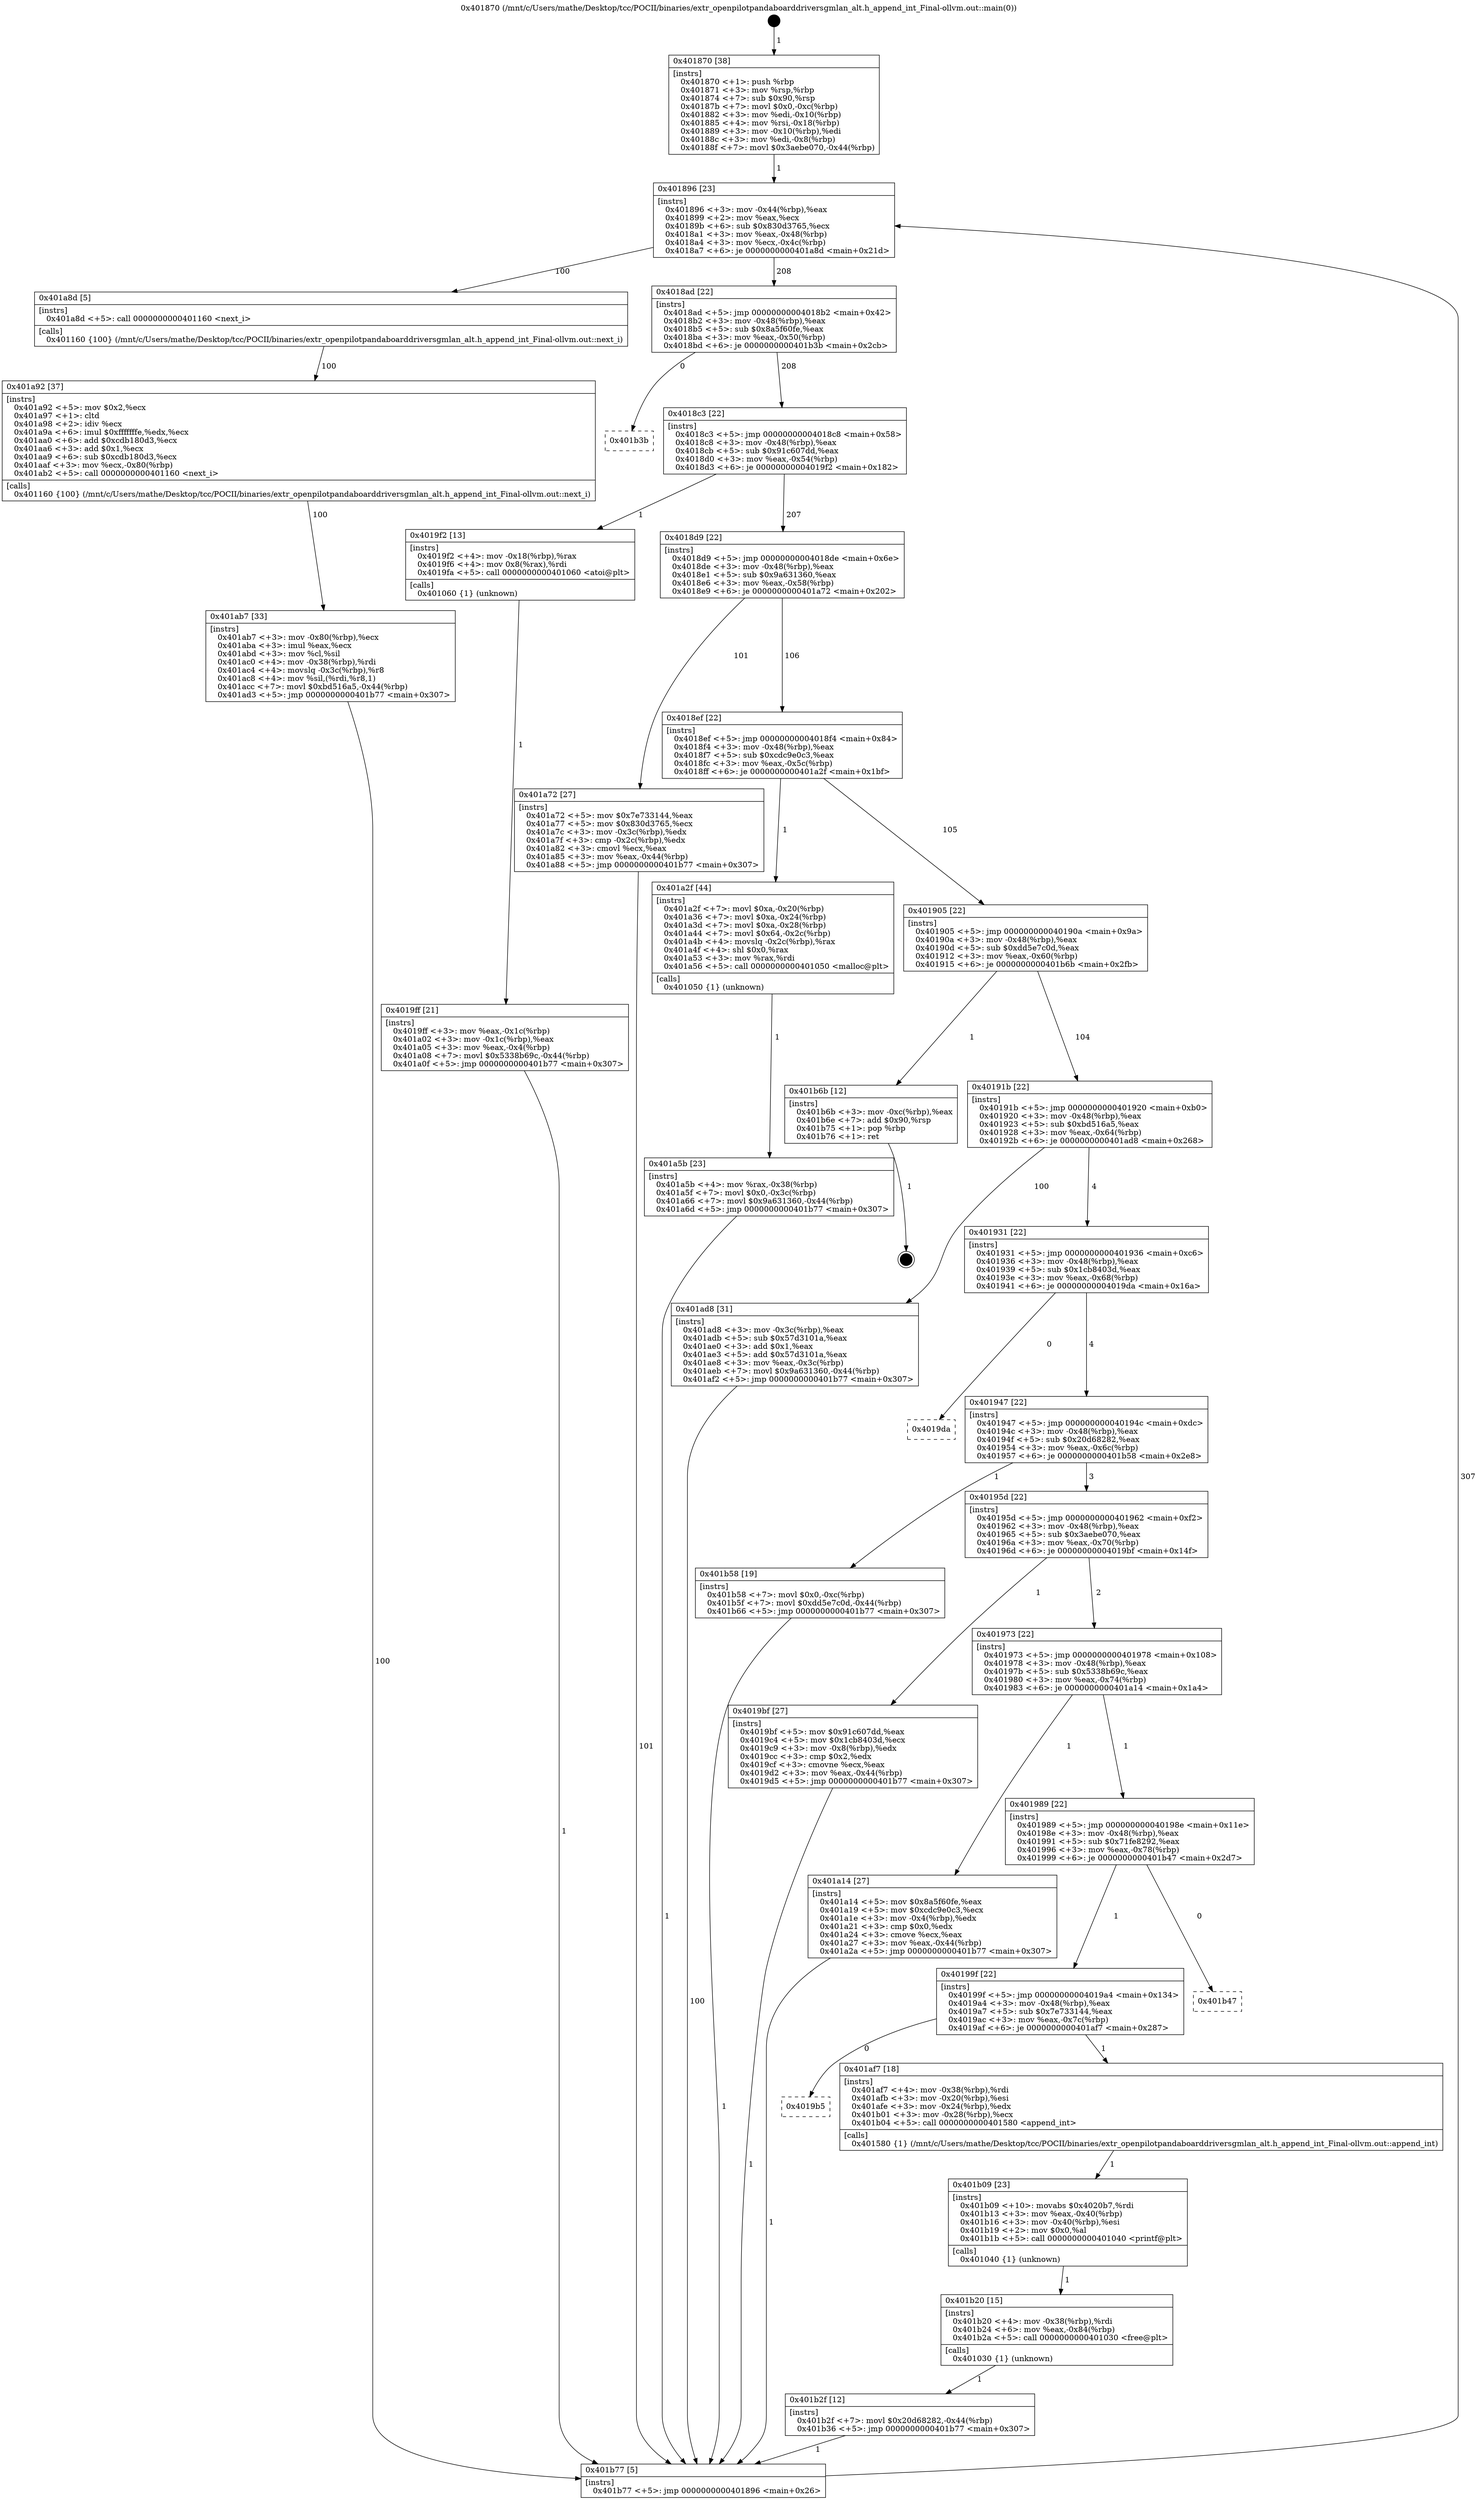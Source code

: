 digraph "0x401870" {
  label = "0x401870 (/mnt/c/Users/mathe/Desktop/tcc/POCII/binaries/extr_openpilotpandaboarddriversgmlan_alt.h_append_int_Final-ollvm.out::main(0))"
  labelloc = "t"
  node[shape=record]

  Entry [label="",width=0.3,height=0.3,shape=circle,fillcolor=black,style=filled]
  "0x401896" [label="{
     0x401896 [23]\l
     | [instrs]\l
     &nbsp;&nbsp;0x401896 \<+3\>: mov -0x44(%rbp),%eax\l
     &nbsp;&nbsp;0x401899 \<+2\>: mov %eax,%ecx\l
     &nbsp;&nbsp;0x40189b \<+6\>: sub $0x830d3765,%ecx\l
     &nbsp;&nbsp;0x4018a1 \<+3\>: mov %eax,-0x48(%rbp)\l
     &nbsp;&nbsp;0x4018a4 \<+3\>: mov %ecx,-0x4c(%rbp)\l
     &nbsp;&nbsp;0x4018a7 \<+6\>: je 0000000000401a8d \<main+0x21d\>\l
  }"]
  "0x401a8d" [label="{
     0x401a8d [5]\l
     | [instrs]\l
     &nbsp;&nbsp;0x401a8d \<+5\>: call 0000000000401160 \<next_i\>\l
     | [calls]\l
     &nbsp;&nbsp;0x401160 \{100\} (/mnt/c/Users/mathe/Desktop/tcc/POCII/binaries/extr_openpilotpandaboarddriversgmlan_alt.h_append_int_Final-ollvm.out::next_i)\l
  }"]
  "0x4018ad" [label="{
     0x4018ad [22]\l
     | [instrs]\l
     &nbsp;&nbsp;0x4018ad \<+5\>: jmp 00000000004018b2 \<main+0x42\>\l
     &nbsp;&nbsp;0x4018b2 \<+3\>: mov -0x48(%rbp),%eax\l
     &nbsp;&nbsp;0x4018b5 \<+5\>: sub $0x8a5f60fe,%eax\l
     &nbsp;&nbsp;0x4018ba \<+3\>: mov %eax,-0x50(%rbp)\l
     &nbsp;&nbsp;0x4018bd \<+6\>: je 0000000000401b3b \<main+0x2cb\>\l
  }"]
  Exit [label="",width=0.3,height=0.3,shape=circle,fillcolor=black,style=filled,peripheries=2]
  "0x401b3b" [label="{
     0x401b3b\l
  }", style=dashed]
  "0x4018c3" [label="{
     0x4018c3 [22]\l
     | [instrs]\l
     &nbsp;&nbsp;0x4018c3 \<+5\>: jmp 00000000004018c8 \<main+0x58\>\l
     &nbsp;&nbsp;0x4018c8 \<+3\>: mov -0x48(%rbp),%eax\l
     &nbsp;&nbsp;0x4018cb \<+5\>: sub $0x91c607dd,%eax\l
     &nbsp;&nbsp;0x4018d0 \<+3\>: mov %eax,-0x54(%rbp)\l
     &nbsp;&nbsp;0x4018d3 \<+6\>: je 00000000004019f2 \<main+0x182\>\l
  }"]
  "0x401b2f" [label="{
     0x401b2f [12]\l
     | [instrs]\l
     &nbsp;&nbsp;0x401b2f \<+7\>: movl $0x20d68282,-0x44(%rbp)\l
     &nbsp;&nbsp;0x401b36 \<+5\>: jmp 0000000000401b77 \<main+0x307\>\l
  }"]
  "0x4019f2" [label="{
     0x4019f2 [13]\l
     | [instrs]\l
     &nbsp;&nbsp;0x4019f2 \<+4\>: mov -0x18(%rbp),%rax\l
     &nbsp;&nbsp;0x4019f6 \<+4\>: mov 0x8(%rax),%rdi\l
     &nbsp;&nbsp;0x4019fa \<+5\>: call 0000000000401060 \<atoi@plt\>\l
     | [calls]\l
     &nbsp;&nbsp;0x401060 \{1\} (unknown)\l
  }"]
  "0x4018d9" [label="{
     0x4018d9 [22]\l
     | [instrs]\l
     &nbsp;&nbsp;0x4018d9 \<+5\>: jmp 00000000004018de \<main+0x6e\>\l
     &nbsp;&nbsp;0x4018de \<+3\>: mov -0x48(%rbp),%eax\l
     &nbsp;&nbsp;0x4018e1 \<+5\>: sub $0x9a631360,%eax\l
     &nbsp;&nbsp;0x4018e6 \<+3\>: mov %eax,-0x58(%rbp)\l
     &nbsp;&nbsp;0x4018e9 \<+6\>: je 0000000000401a72 \<main+0x202\>\l
  }"]
  "0x401b20" [label="{
     0x401b20 [15]\l
     | [instrs]\l
     &nbsp;&nbsp;0x401b20 \<+4\>: mov -0x38(%rbp),%rdi\l
     &nbsp;&nbsp;0x401b24 \<+6\>: mov %eax,-0x84(%rbp)\l
     &nbsp;&nbsp;0x401b2a \<+5\>: call 0000000000401030 \<free@plt\>\l
     | [calls]\l
     &nbsp;&nbsp;0x401030 \{1\} (unknown)\l
  }"]
  "0x401a72" [label="{
     0x401a72 [27]\l
     | [instrs]\l
     &nbsp;&nbsp;0x401a72 \<+5\>: mov $0x7e733144,%eax\l
     &nbsp;&nbsp;0x401a77 \<+5\>: mov $0x830d3765,%ecx\l
     &nbsp;&nbsp;0x401a7c \<+3\>: mov -0x3c(%rbp),%edx\l
     &nbsp;&nbsp;0x401a7f \<+3\>: cmp -0x2c(%rbp),%edx\l
     &nbsp;&nbsp;0x401a82 \<+3\>: cmovl %ecx,%eax\l
     &nbsp;&nbsp;0x401a85 \<+3\>: mov %eax,-0x44(%rbp)\l
     &nbsp;&nbsp;0x401a88 \<+5\>: jmp 0000000000401b77 \<main+0x307\>\l
  }"]
  "0x4018ef" [label="{
     0x4018ef [22]\l
     | [instrs]\l
     &nbsp;&nbsp;0x4018ef \<+5\>: jmp 00000000004018f4 \<main+0x84\>\l
     &nbsp;&nbsp;0x4018f4 \<+3\>: mov -0x48(%rbp),%eax\l
     &nbsp;&nbsp;0x4018f7 \<+5\>: sub $0xcdc9e0c3,%eax\l
     &nbsp;&nbsp;0x4018fc \<+3\>: mov %eax,-0x5c(%rbp)\l
     &nbsp;&nbsp;0x4018ff \<+6\>: je 0000000000401a2f \<main+0x1bf\>\l
  }"]
  "0x401b09" [label="{
     0x401b09 [23]\l
     | [instrs]\l
     &nbsp;&nbsp;0x401b09 \<+10\>: movabs $0x4020b7,%rdi\l
     &nbsp;&nbsp;0x401b13 \<+3\>: mov %eax,-0x40(%rbp)\l
     &nbsp;&nbsp;0x401b16 \<+3\>: mov -0x40(%rbp),%esi\l
     &nbsp;&nbsp;0x401b19 \<+2\>: mov $0x0,%al\l
     &nbsp;&nbsp;0x401b1b \<+5\>: call 0000000000401040 \<printf@plt\>\l
     | [calls]\l
     &nbsp;&nbsp;0x401040 \{1\} (unknown)\l
  }"]
  "0x401a2f" [label="{
     0x401a2f [44]\l
     | [instrs]\l
     &nbsp;&nbsp;0x401a2f \<+7\>: movl $0xa,-0x20(%rbp)\l
     &nbsp;&nbsp;0x401a36 \<+7\>: movl $0xa,-0x24(%rbp)\l
     &nbsp;&nbsp;0x401a3d \<+7\>: movl $0xa,-0x28(%rbp)\l
     &nbsp;&nbsp;0x401a44 \<+7\>: movl $0x64,-0x2c(%rbp)\l
     &nbsp;&nbsp;0x401a4b \<+4\>: movslq -0x2c(%rbp),%rax\l
     &nbsp;&nbsp;0x401a4f \<+4\>: shl $0x0,%rax\l
     &nbsp;&nbsp;0x401a53 \<+3\>: mov %rax,%rdi\l
     &nbsp;&nbsp;0x401a56 \<+5\>: call 0000000000401050 \<malloc@plt\>\l
     | [calls]\l
     &nbsp;&nbsp;0x401050 \{1\} (unknown)\l
  }"]
  "0x401905" [label="{
     0x401905 [22]\l
     | [instrs]\l
     &nbsp;&nbsp;0x401905 \<+5\>: jmp 000000000040190a \<main+0x9a\>\l
     &nbsp;&nbsp;0x40190a \<+3\>: mov -0x48(%rbp),%eax\l
     &nbsp;&nbsp;0x40190d \<+5\>: sub $0xdd5e7c0d,%eax\l
     &nbsp;&nbsp;0x401912 \<+3\>: mov %eax,-0x60(%rbp)\l
     &nbsp;&nbsp;0x401915 \<+6\>: je 0000000000401b6b \<main+0x2fb\>\l
  }"]
  "0x4019b5" [label="{
     0x4019b5\l
  }", style=dashed]
  "0x401b6b" [label="{
     0x401b6b [12]\l
     | [instrs]\l
     &nbsp;&nbsp;0x401b6b \<+3\>: mov -0xc(%rbp),%eax\l
     &nbsp;&nbsp;0x401b6e \<+7\>: add $0x90,%rsp\l
     &nbsp;&nbsp;0x401b75 \<+1\>: pop %rbp\l
     &nbsp;&nbsp;0x401b76 \<+1\>: ret\l
  }"]
  "0x40191b" [label="{
     0x40191b [22]\l
     | [instrs]\l
     &nbsp;&nbsp;0x40191b \<+5\>: jmp 0000000000401920 \<main+0xb0\>\l
     &nbsp;&nbsp;0x401920 \<+3\>: mov -0x48(%rbp),%eax\l
     &nbsp;&nbsp;0x401923 \<+5\>: sub $0xbd516a5,%eax\l
     &nbsp;&nbsp;0x401928 \<+3\>: mov %eax,-0x64(%rbp)\l
     &nbsp;&nbsp;0x40192b \<+6\>: je 0000000000401ad8 \<main+0x268\>\l
  }"]
  "0x401af7" [label="{
     0x401af7 [18]\l
     | [instrs]\l
     &nbsp;&nbsp;0x401af7 \<+4\>: mov -0x38(%rbp),%rdi\l
     &nbsp;&nbsp;0x401afb \<+3\>: mov -0x20(%rbp),%esi\l
     &nbsp;&nbsp;0x401afe \<+3\>: mov -0x24(%rbp),%edx\l
     &nbsp;&nbsp;0x401b01 \<+3\>: mov -0x28(%rbp),%ecx\l
     &nbsp;&nbsp;0x401b04 \<+5\>: call 0000000000401580 \<append_int\>\l
     | [calls]\l
     &nbsp;&nbsp;0x401580 \{1\} (/mnt/c/Users/mathe/Desktop/tcc/POCII/binaries/extr_openpilotpandaboarddriversgmlan_alt.h_append_int_Final-ollvm.out::append_int)\l
  }"]
  "0x401ad8" [label="{
     0x401ad8 [31]\l
     | [instrs]\l
     &nbsp;&nbsp;0x401ad8 \<+3\>: mov -0x3c(%rbp),%eax\l
     &nbsp;&nbsp;0x401adb \<+5\>: sub $0x57d3101a,%eax\l
     &nbsp;&nbsp;0x401ae0 \<+3\>: add $0x1,%eax\l
     &nbsp;&nbsp;0x401ae3 \<+5\>: add $0x57d3101a,%eax\l
     &nbsp;&nbsp;0x401ae8 \<+3\>: mov %eax,-0x3c(%rbp)\l
     &nbsp;&nbsp;0x401aeb \<+7\>: movl $0x9a631360,-0x44(%rbp)\l
     &nbsp;&nbsp;0x401af2 \<+5\>: jmp 0000000000401b77 \<main+0x307\>\l
  }"]
  "0x401931" [label="{
     0x401931 [22]\l
     | [instrs]\l
     &nbsp;&nbsp;0x401931 \<+5\>: jmp 0000000000401936 \<main+0xc6\>\l
     &nbsp;&nbsp;0x401936 \<+3\>: mov -0x48(%rbp),%eax\l
     &nbsp;&nbsp;0x401939 \<+5\>: sub $0x1cb8403d,%eax\l
     &nbsp;&nbsp;0x40193e \<+3\>: mov %eax,-0x68(%rbp)\l
     &nbsp;&nbsp;0x401941 \<+6\>: je 00000000004019da \<main+0x16a\>\l
  }"]
  "0x40199f" [label="{
     0x40199f [22]\l
     | [instrs]\l
     &nbsp;&nbsp;0x40199f \<+5\>: jmp 00000000004019a4 \<main+0x134\>\l
     &nbsp;&nbsp;0x4019a4 \<+3\>: mov -0x48(%rbp),%eax\l
     &nbsp;&nbsp;0x4019a7 \<+5\>: sub $0x7e733144,%eax\l
     &nbsp;&nbsp;0x4019ac \<+3\>: mov %eax,-0x7c(%rbp)\l
     &nbsp;&nbsp;0x4019af \<+6\>: je 0000000000401af7 \<main+0x287\>\l
  }"]
  "0x4019da" [label="{
     0x4019da\l
  }", style=dashed]
  "0x401947" [label="{
     0x401947 [22]\l
     | [instrs]\l
     &nbsp;&nbsp;0x401947 \<+5\>: jmp 000000000040194c \<main+0xdc\>\l
     &nbsp;&nbsp;0x40194c \<+3\>: mov -0x48(%rbp),%eax\l
     &nbsp;&nbsp;0x40194f \<+5\>: sub $0x20d68282,%eax\l
     &nbsp;&nbsp;0x401954 \<+3\>: mov %eax,-0x6c(%rbp)\l
     &nbsp;&nbsp;0x401957 \<+6\>: je 0000000000401b58 \<main+0x2e8\>\l
  }"]
  "0x401b47" [label="{
     0x401b47\l
  }", style=dashed]
  "0x401b58" [label="{
     0x401b58 [19]\l
     | [instrs]\l
     &nbsp;&nbsp;0x401b58 \<+7\>: movl $0x0,-0xc(%rbp)\l
     &nbsp;&nbsp;0x401b5f \<+7\>: movl $0xdd5e7c0d,-0x44(%rbp)\l
     &nbsp;&nbsp;0x401b66 \<+5\>: jmp 0000000000401b77 \<main+0x307\>\l
  }"]
  "0x40195d" [label="{
     0x40195d [22]\l
     | [instrs]\l
     &nbsp;&nbsp;0x40195d \<+5\>: jmp 0000000000401962 \<main+0xf2\>\l
     &nbsp;&nbsp;0x401962 \<+3\>: mov -0x48(%rbp),%eax\l
     &nbsp;&nbsp;0x401965 \<+5\>: sub $0x3aebe070,%eax\l
     &nbsp;&nbsp;0x40196a \<+3\>: mov %eax,-0x70(%rbp)\l
     &nbsp;&nbsp;0x40196d \<+6\>: je 00000000004019bf \<main+0x14f\>\l
  }"]
  "0x401ab7" [label="{
     0x401ab7 [33]\l
     | [instrs]\l
     &nbsp;&nbsp;0x401ab7 \<+3\>: mov -0x80(%rbp),%ecx\l
     &nbsp;&nbsp;0x401aba \<+3\>: imul %eax,%ecx\l
     &nbsp;&nbsp;0x401abd \<+3\>: mov %cl,%sil\l
     &nbsp;&nbsp;0x401ac0 \<+4\>: mov -0x38(%rbp),%rdi\l
     &nbsp;&nbsp;0x401ac4 \<+4\>: movslq -0x3c(%rbp),%r8\l
     &nbsp;&nbsp;0x401ac8 \<+4\>: mov %sil,(%rdi,%r8,1)\l
     &nbsp;&nbsp;0x401acc \<+7\>: movl $0xbd516a5,-0x44(%rbp)\l
     &nbsp;&nbsp;0x401ad3 \<+5\>: jmp 0000000000401b77 \<main+0x307\>\l
  }"]
  "0x4019bf" [label="{
     0x4019bf [27]\l
     | [instrs]\l
     &nbsp;&nbsp;0x4019bf \<+5\>: mov $0x91c607dd,%eax\l
     &nbsp;&nbsp;0x4019c4 \<+5\>: mov $0x1cb8403d,%ecx\l
     &nbsp;&nbsp;0x4019c9 \<+3\>: mov -0x8(%rbp),%edx\l
     &nbsp;&nbsp;0x4019cc \<+3\>: cmp $0x2,%edx\l
     &nbsp;&nbsp;0x4019cf \<+3\>: cmovne %ecx,%eax\l
     &nbsp;&nbsp;0x4019d2 \<+3\>: mov %eax,-0x44(%rbp)\l
     &nbsp;&nbsp;0x4019d5 \<+5\>: jmp 0000000000401b77 \<main+0x307\>\l
  }"]
  "0x401973" [label="{
     0x401973 [22]\l
     | [instrs]\l
     &nbsp;&nbsp;0x401973 \<+5\>: jmp 0000000000401978 \<main+0x108\>\l
     &nbsp;&nbsp;0x401978 \<+3\>: mov -0x48(%rbp),%eax\l
     &nbsp;&nbsp;0x40197b \<+5\>: sub $0x5338b69c,%eax\l
     &nbsp;&nbsp;0x401980 \<+3\>: mov %eax,-0x74(%rbp)\l
     &nbsp;&nbsp;0x401983 \<+6\>: je 0000000000401a14 \<main+0x1a4\>\l
  }"]
  "0x401b77" [label="{
     0x401b77 [5]\l
     | [instrs]\l
     &nbsp;&nbsp;0x401b77 \<+5\>: jmp 0000000000401896 \<main+0x26\>\l
  }"]
  "0x401870" [label="{
     0x401870 [38]\l
     | [instrs]\l
     &nbsp;&nbsp;0x401870 \<+1\>: push %rbp\l
     &nbsp;&nbsp;0x401871 \<+3\>: mov %rsp,%rbp\l
     &nbsp;&nbsp;0x401874 \<+7\>: sub $0x90,%rsp\l
     &nbsp;&nbsp;0x40187b \<+7\>: movl $0x0,-0xc(%rbp)\l
     &nbsp;&nbsp;0x401882 \<+3\>: mov %edi,-0x10(%rbp)\l
     &nbsp;&nbsp;0x401885 \<+4\>: mov %rsi,-0x18(%rbp)\l
     &nbsp;&nbsp;0x401889 \<+3\>: mov -0x10(%rbp),%edi\l
     &nbsp;&nbsp;0x40188c \<+3\>: mov %edi,-0x8(%rbp)\l
     &nbsp;&nbsp;0x40188f \<+7\>: movl $0x3aebe070,-0x44(%rbp)\l
  }"]
  "0x4019ff" [label="{
     0x4019ff [21]\l
     | [instrs]\l
     &nbsp;&nbsp;0x4019ff \<+3\>: mov %eax,-0x1c(%rbp)\l
     &nbsp;&nbsp;0x401a02 \<+3\>: mov -0x1c(%rbp),%eax\l
     &nbsp;&nbsp;0x401a05 \<+3\>: mov %eax,-0x4(%rbp)\l
     &nbsp;&nbsp;0x401a08 \<+7\>: movl $0x5338b69c,-0x44(%rbp)\l
     &nbsp;&nbsp;0x401a0f \<+5\>: jmp 0000000000401b77 \<main+0x307\>\l
  }"]
  "0x401a92" [label="{
     0x401a92 [37]\l
     | [instrs]\l
     &nbsp;&nbsp;0x401a92 \<+5\>: mov $0x2,%ecx\l
     &nbsp;&nbsp;0x401a97 \<+1\>: cltd\l
     &nbsp;&nbsp;0x401a98 \<+2\>: idiv %ecx\l
     &nbsp;&nbsp;0x401a9a \<+6\>: imul $0xfffffffe,%edx,%ecx\l
     &nbsp;&nbsp;0x401aa0 \<+6\>: add $0xcdb180d3,%ecx\l
     &nbsp;&nbsp;0x401aa6 \<+3\>: add $0x1,%ecx\l
     &nbsp;&nbsp;0x401aa9 \<+6\>: sub $0xcdb180d3,%ecx\l
     &nbsp;&nbsp;0x401aaf \<+3\>: mov %ecx,-0x80(%rbp)\l
     &nbsp;&nbsp;0x401ab2 \<+5\>: call 0000000000401160 \<next_i\>\l
     | [calls]\l
     &nbsp;&nbsp;0x401160 \{100\} (/mnt/c/Users/mathe/Desktop/tcc/POCII/binaries/extr_openpilotpandaboarddriversgmlan_alt.h_append_int_Final-ollvm.out::next_i)\l
  }"]
  "0x401a14" [label="{
     0x401a14 [27]\l
     | [instrs]\l
     &nbsp;&nbsp;0x401a14 \<+5\>: mov $0x8a5f60fe,%eax\l
     &nbsp;&nbsp;0x401a19 \<+5\>: mov $0xcdc9e0c3,%ecx\l
     &nbsp;&nbsp;0x401a1e \<+3\>: mov -0x4(%rbp),%edx\l
     &nbsp;&nbsp;0x401a21 \<+3\>: cmp $0x0,%edx\l
     &nbsp;&nbsp;0x401a24 \<+3\>: cmove %ecx,%eax\l
     &nbsp;&nbsp;0x401a27 \<+3\>: mov %eax,-0x44(%rbp)\l
     &nbsp;&nbsp;0x401a2a \<+5\>: jmp 0000000000401b77 \<main+0x307\>\l
  }"]
  "0x401989" [label="{
     0x401989 [22]\l
     | [instrs]\l
     &nbsp;&nbsp;0x401989 \<+5\>: jmp 000000000040198e \<main+0x11e\>\l
     &nbsp;&nbsp;0x40198e \<+3\>: mov -0x48(%rbp),%eax\l
     &nbsp;&nbsp;0x401991 \<+5\>: sub $0x71fe8292,%eax\l
     &nbsp;&nbsp;0x401996 \<+3\>: mov %eax,-0x78(%rbp)\l
     &nbsp;&nbsp;0x401999 \<+6\>: je 0000000000401b47 \<main+0x2d7\>\l
  }"]
  "0x401a5b" [label="{
     0x401a5b [23]\l
     | [instrs]\l
     &nbsp;&nbsp;0x401a5b \<+4\>: mov %rax,-0x38(%rbp)\l
     &nbsp;&nbsp;0x401a5f \<+7\>: movl $0x0,-0x3c(%rbp)\l
     &nbsp;&nbsp;0x401a66 \<+7\>: movl $0x9a631360,-0x44(%rbp)\l
     &nbsp;&nbsp;0x401a6d \<+5\>: jmp 0000000000401b77 \<main+0x307\>\l
  }"]
  Entry -> "0x401870" [label=" 1"]
  "0x401896" -> "0x401a8d" [label=" 100"]
  "0x401896" -> "0x4018ad" [label=" 208"]
  "0x401b6b" -> Exit [label=" 1"]
  "0x4018ad" -> "0x401b3b" [label=" 0"]
  "0x4018ad" -> "0x4018c3" [label=" 208"]
  "0x401b58" -> "0x401b77" [label=" 1"]
  "0x4018c3" -> "0x4019f2" [label=" 1"]
  "0x4018c3" -> "0x4018d9" [label=" 207"]
  "0x401b2f" -> "0x401b77" [label=" 1"]
  "0x4018d9" -> "0x401a72" [label=" 101"]
  "0x4018d9" -> "0x4018ef" [label=" 106"]
  "0x401b20" -> "0x401b2f" [label=" 1"]
  "0x4018ef" -> "0x401a2f" [label=" 1"]
  "0x4018ef" -> "0x401905" [label=" 105"]
  "0x401b09" -> "0x401b20" [label=" 1"]
  "0x401905" -> "0x401b6b" [label=" 1"]
  "0x401905" -> "0x40191b" [label=" 104"]
  "0x401af7" -> "0x401b09" [label=" 1"]
  "0x40191b" -> "0x401ad8" [label=" 100"]
  "0x40191b" -> "0x401931" [label=" 4"]
  "0x40199f" -> "0x4019b5" [label=" 0"]
  "0x401931" -> "0x4019da" [label=" 0"]
  "0x401931" -> "0x401947" [label=" 4"]
  "0x40199f" -> "0x401af7" [label=" 1"]
  "0x401947" -> "0x401b58" [label=" 1"]
  "0x401947" -> "0x40195d" [label=" 3"]
  "0x401989" -> "0x40199f" [label=" 1"]
  "0x40195d" -> "0x4019bf" [label=" 1"]
  "0x40195d" -> "0x401973" [label=" 2"]
  "0x4019bf" -> "0x401b77" [label=" 1"]
  "0x401870" -> "0x401896" [label=" 1"]
  "0x401b77" -> "0x401896" [label=" 307"]
  "0x4019f2" -> "0x4019ff" [label=" 1"]
  "0x4019ff" -> "0x401b77" [label=" 1"]
  "0x401989" -> "0x401b47" [label=" 0"]
  "0x401973" -> "0x401a14" [label=" 1"]
  "0x401973" -> "0x401989" [label=" 1"]
  "0x401a14" -> "0x401b77" [label=" 1"]
  "0x401a2f" -> "0x401a5b" [label=" 1"]
  "0x401a5b" -> "0x401b77" [label=" 1"]
  "0x401a72" -> "0x401b77" [label=" 101"]
  "0x401a8d" -> "0x401a92" [label=" 100"]
  "0x401a92" -> "0x401ab7" [label=" 100"]
  "0x401ab7" -> "0x401b77" [label=" 100"]
  "0x401ad8" -> "0x401b77" [label=" 100"]
}
